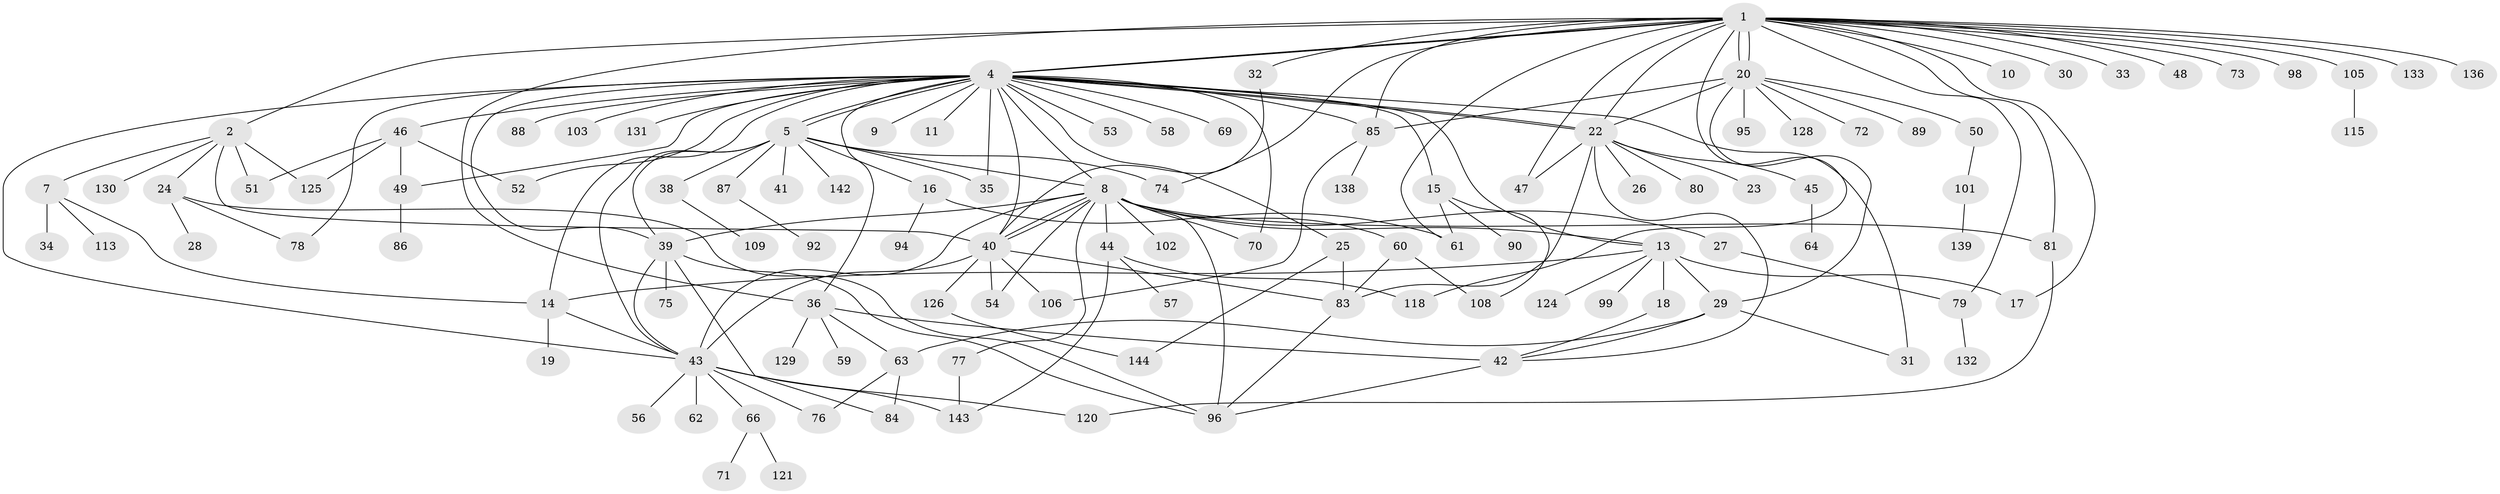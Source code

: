 // Generated by graph-tools (version 1.1) at 2025/23/03/03/25 07:23:51]
// undirected, 113 vertices, 173 edges
graph export_dot {
graph [start="1"]
  node [color=gray90,style=filled];
  1 [super="+3"];
  2 [super="+93"];
  4 [super="+12"];
  5 [super="+6"];
  7 [super="+55"];
  8 [super="+117"];
  9;
  10;
  11;
  13 [super="+37"];
  14 [super="+21"];
  15 [super="+110"];
  16;
  17;
  18 [super="+100"];
  19;
  20 [super="+65"];
  22 [super="+68"];
  23;
  24 [super="+122"];
  25;
  26;
  27;
  28;
  29 [super="+135"];
  30;
  31 [super="+107"];
  32;
  33;
  34;
  35;
  36 [super="+97"];
  38;
  39 [super="+91"];
  40 [super="+82"];
  41;
  42 [super="+112"];
  43 [super="+67"];
  44;
  45;
  46 [super="+104"];
  47;
  48;
  49;
  50;
  51;
  52;
  53;
  54;
  56;
  57;
  58;
  59;
  60 [super="+123"];
  61 [super="+137"];
  62;
  63;
  64;
  66 [super="+127"];
  69;
  70;
  71;
  72;
  73 [super="+116"];
  74;
  75;
  76;
  77;
  78;
  79 [super="+119"];
  80;
  81;
  83 [super="+134"];
  84 [super="+141"];
  85 [super="+114"];
  86;
  87;
  88;
  89;
  90;
  92;
  94;
  95;
  96 [super="+145"];
  98;
  99;
  101;
  102;
  103;
  105 [super="+111"];
  106;
  108;
  109;
  113;
  115;
  118;
  120;
  121;
  124;
  125;
  126;
  128;
  129;
  130;
  131;
  132;
  133;
  136 [super="+140"];
  138;
  139;
  142;
  143;
  144;
  1 -- 2 [weight=2];
  1 -- 4 [weight=2];
  1 -- 4;
  1 -- 10;
  1 -- 17;
  1 -- 20;
  1 -- 20;
  1 -- 22;
  1 -- 30;
  1 -- 33;
  1 -- 36;
  1 -- 48;
  1 -- 61;
  1 -- 73;
  1 -- 81;
  1 -- 98;
  1 -- 105;
  1 -- 118;
  1 -- 133;
  1 -- 32;
  1 -- 136;
  1 -- 74;
  1 -- 47;
  1 -- 79;
  1 -- 85;
  2 -- 7;
  2 -- 24;
  2 -- 51;
  2 -- 130;
  2 -- 40;
  2 -- 125;
  4 -- 5 [weight=2];
  4 -- 5;
  4 -- 9;
  4 -- 11;
  4 -- 13 [weight=2];
  4 -- 14;
  4 -- 15;
  4 -- 22;
  4 -- 22;
  4 -- 25;
  4 -- 35;
  4 -- 40;
  4 -- 43 [weight=2];
  4 -- 46;
  4 -- 49;
  4 -- 52;
  4 -- 53;
  4 -- 58;
  4 -- 69;
  4 -- 70;
  4 -- 78;
  4 -- 85;
  4 -- 88;
  4 -- 103;
  4 -- 131;
  4 -- 8;
  4 -- 31 [weight=2];
  4 -- 36;
  4 -- 39;
  5 -- 8;
  5 -- 16;
  5 -- 35;
  5 -- 38;
  5 -- 41;
  5 -- 74;
  5 -- 87;
  5 -- 142;
  5 -- 43;
  5 -- 39 [weight=2];
  7 -- 34;
  7 -- 113;
  7 -- 14;
  8 -- 27;
  8 -- 39;
  8 -- 40;
  8 -- 40;
  8 -- 43 [weight=2];
  8 -- 44;
  8 -- 54;
  8 -- 60;
  8 -- 77;
  8 -- 81;
  8 -- 96;
  8 -- 102;
  8 -- 13;
  8 -- 70;
  13 -- 14;
  13 -- 17;
  13 -- 18;
  13 -- 29;
  13 -- 124;
  13 -- 99;
  14 -- 19;
  14 -- 43;
  15 -- 90;
  15 -- 108;
  15 -- 61;
  16 -- 61;
  16 -- 94;
  18 -- 42;
  20 -- 29;
  20 -- 50;
  20 -- 72;
  20 -- 85;
  20 -- 89;
  20 -- 95;
  20 -- 128;
  20 -- 22;
  22 -- 23;
  22 -- 26;
  22 -- 42;
  22 -- 45;
  22 -- 47;
  22 -- 83;
  22 -- 80;
  24 -- 28;
  24 -- 78;
  24 -- 96;
  25 -- 83;
  25 -- 144;
  27 -- 79;
  29 -- 31;
  29 -- 42;
  29 -- 63;
  32 -- 40;
  36 -- 59;
  36 -- 63;
  36 -- 42 [weight=2];
  36 -- 129;
  38 -- 109;
  39 -- 75;
  39 -- 96;
  39 -- 84;
  39 -- 43;
  40 -- 43;
  40 -- 54;
  40 -- 83;
  40 -- 106;
  40 -- 126;
  42 -- 96;
  43 -- 56;
  43 -- 62;
  43 -- 66;
  43 -- 76;
  43 -- 143;
  43 -- 120;
  44 -- 57;
  44 -- 118;
  44 -- 143;
  45 -- 64;
  46 -- 49;
  46 -- 51;
  46 -- 52;
  46 -- 125;
  49 -- 86;
  50 -- 101;
  60 -- 83;
  60 -- 108;
  63 -- 76;
  63 -- 84;
  66 -- 71;
  66 -- 121;
  77 -- 143;
  79 -- 132;
  81 -- 120;
  83 -- 96;
  85 -- 138;
  85 -- 106;
  87 -- 92;
  101 -- 139;
  105 -- 115;
  126 -- 144;
}
